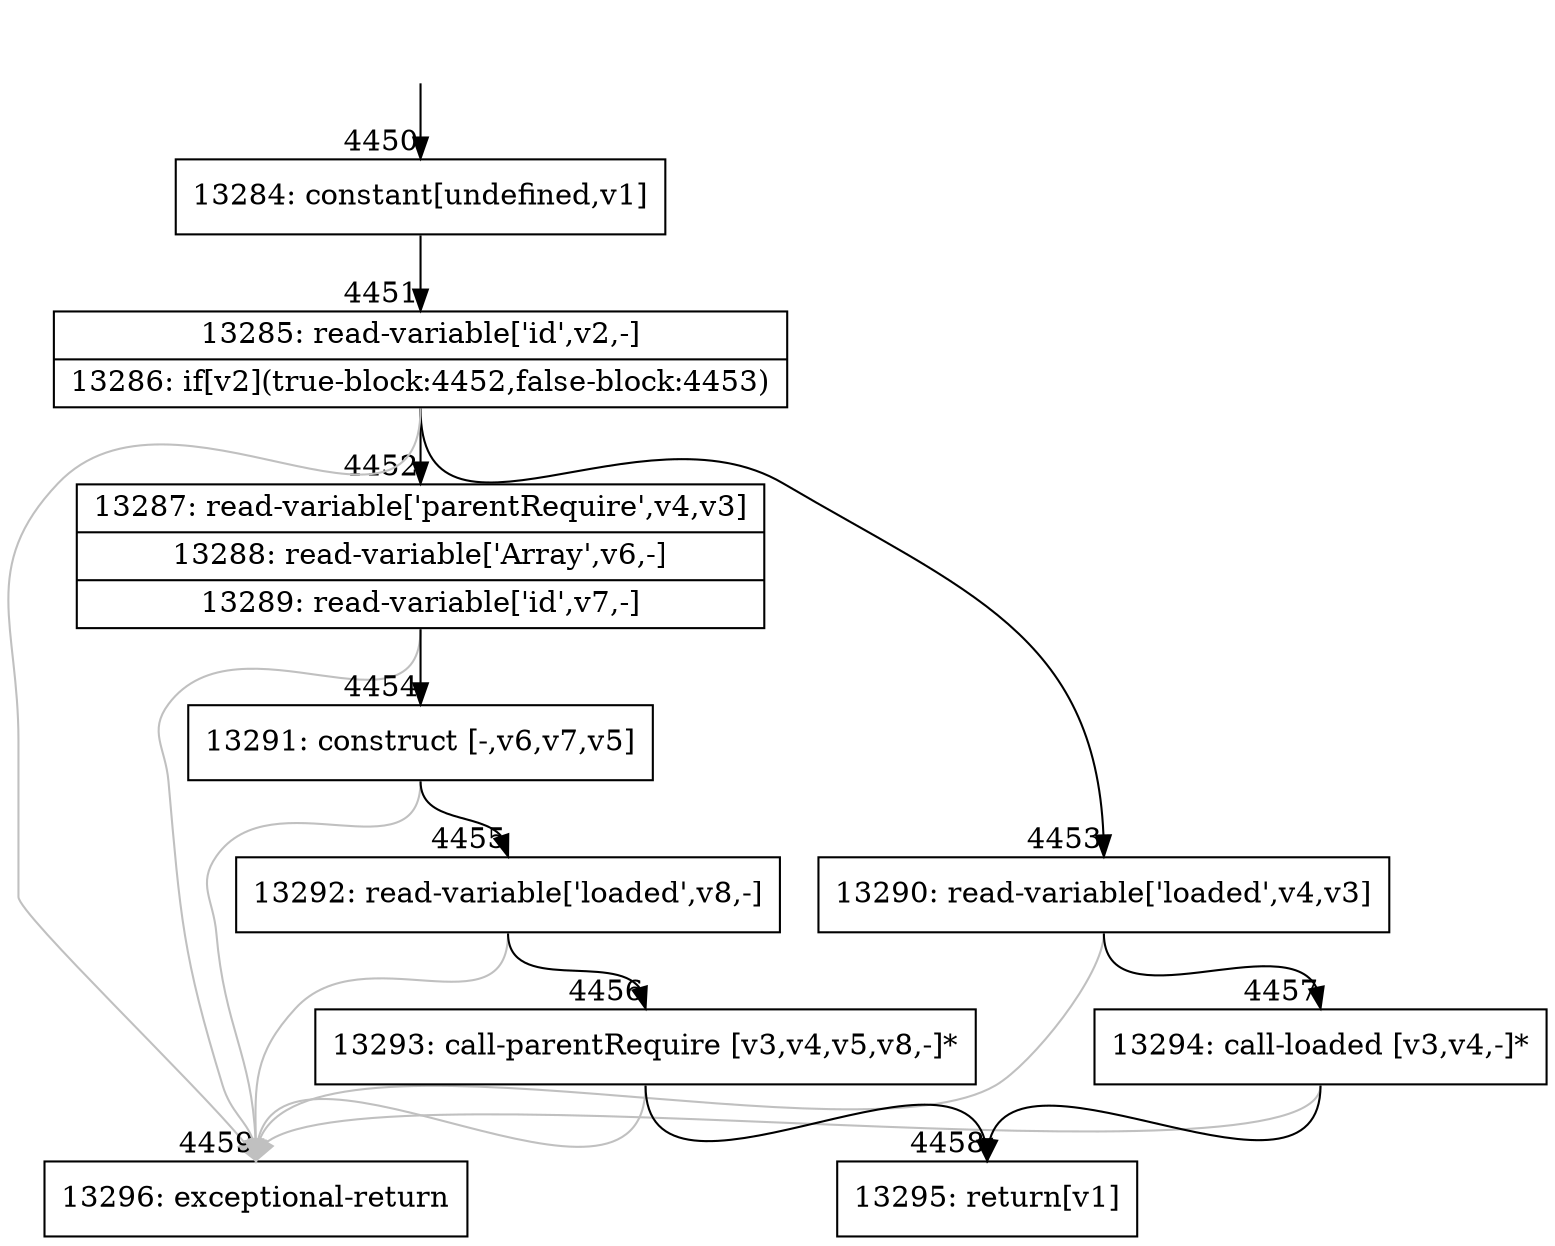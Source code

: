 digraph {
rankdir="TD"
BB_entry325[shape=none,label=""];
BB_entry325 -> BB4450 [tailport=s, headport=n, headlabel="    4450"]
BB4450 [shape=record label="{13284: constant[undefined,v1]}" ] 
BB4450 -> BB4451 [tailport=s, headport=n, headlabel="      4451"]
BB4451 [shape=record label="{13285: read-variable['id',v2,-]|13286: if[v2](true-block:4452,false-block:4453)}" ] 
BB4451 -> BB4452 [tailport=s, headport=n, headlabel="      4452"]
BB4451 -> BB4453 [tailport=s, headport=n, headlabel="      4453"]
BB4451 -> BB4459 [tailport=s, headport=n, color=gray, headlabel="      4459"]
BB4452 [shape=record label="{13287: read-variable['parentRequire',v4,v3]|13288: read-variable['Array',v6,-]|13289: read-variable['id',v7,-]}" ] 
BB4452 -> BB4454 [tailport=s, headport=n, headlabel="      4454"]
BB4452 -> BB4459 [tailport=s, headport=n, color=gray]
BB4453 [shape=record label="{13290: read-variable['loaded',v4,v3]}" ] 
BB4453 -> BB4457 [tailport=s, headport=n, headlabel="      4457"]
BB4453 -> BB4459 [tailport=s, headport=n, color=gray]
BB4454 [shape=record label="{13291: construct [-,v6,v7,v5]}" ] 
BB4454 -> BB4455 [tailport=s, headport=n, headlabel="      4455"]
BB4454 -> BB4459 [tailport=s, headport=n, color=gray]
BB4455 [shape=record label="{13292: read-variable['loaded',v8,-]}" ] 
BB4455 -> BB4456 [tailport=s, headport=n, headlabel="      4456"]
BB4455 -> BB4459 [tailport=s, headport=n, color=gray]
BB4456 [shape=record label="{13293: call-parentRequire [v3,v4,v5,v8,-]*}" ] 
BB4456 -> BB4458 [tailport=s, headport=n, headlabel="      4458"]
BB4456 -> BB4459 [tailport=s, headport=n, color=gray]
BB4457 [shape=record label="{13294: call-loaded [v3,v4,-]*}" ] 
BB4457 -> BB4458 [tailport=s, headport=n]
BB4457 -> BB4459 [tailport=s, headport=n, color=gray]
BB4458 [shape=record label="{13295: return[v1]}" ] 
BB4459 [shape=record label="{13296: exceptional-return}" ] 
//#$~ 6233
}
